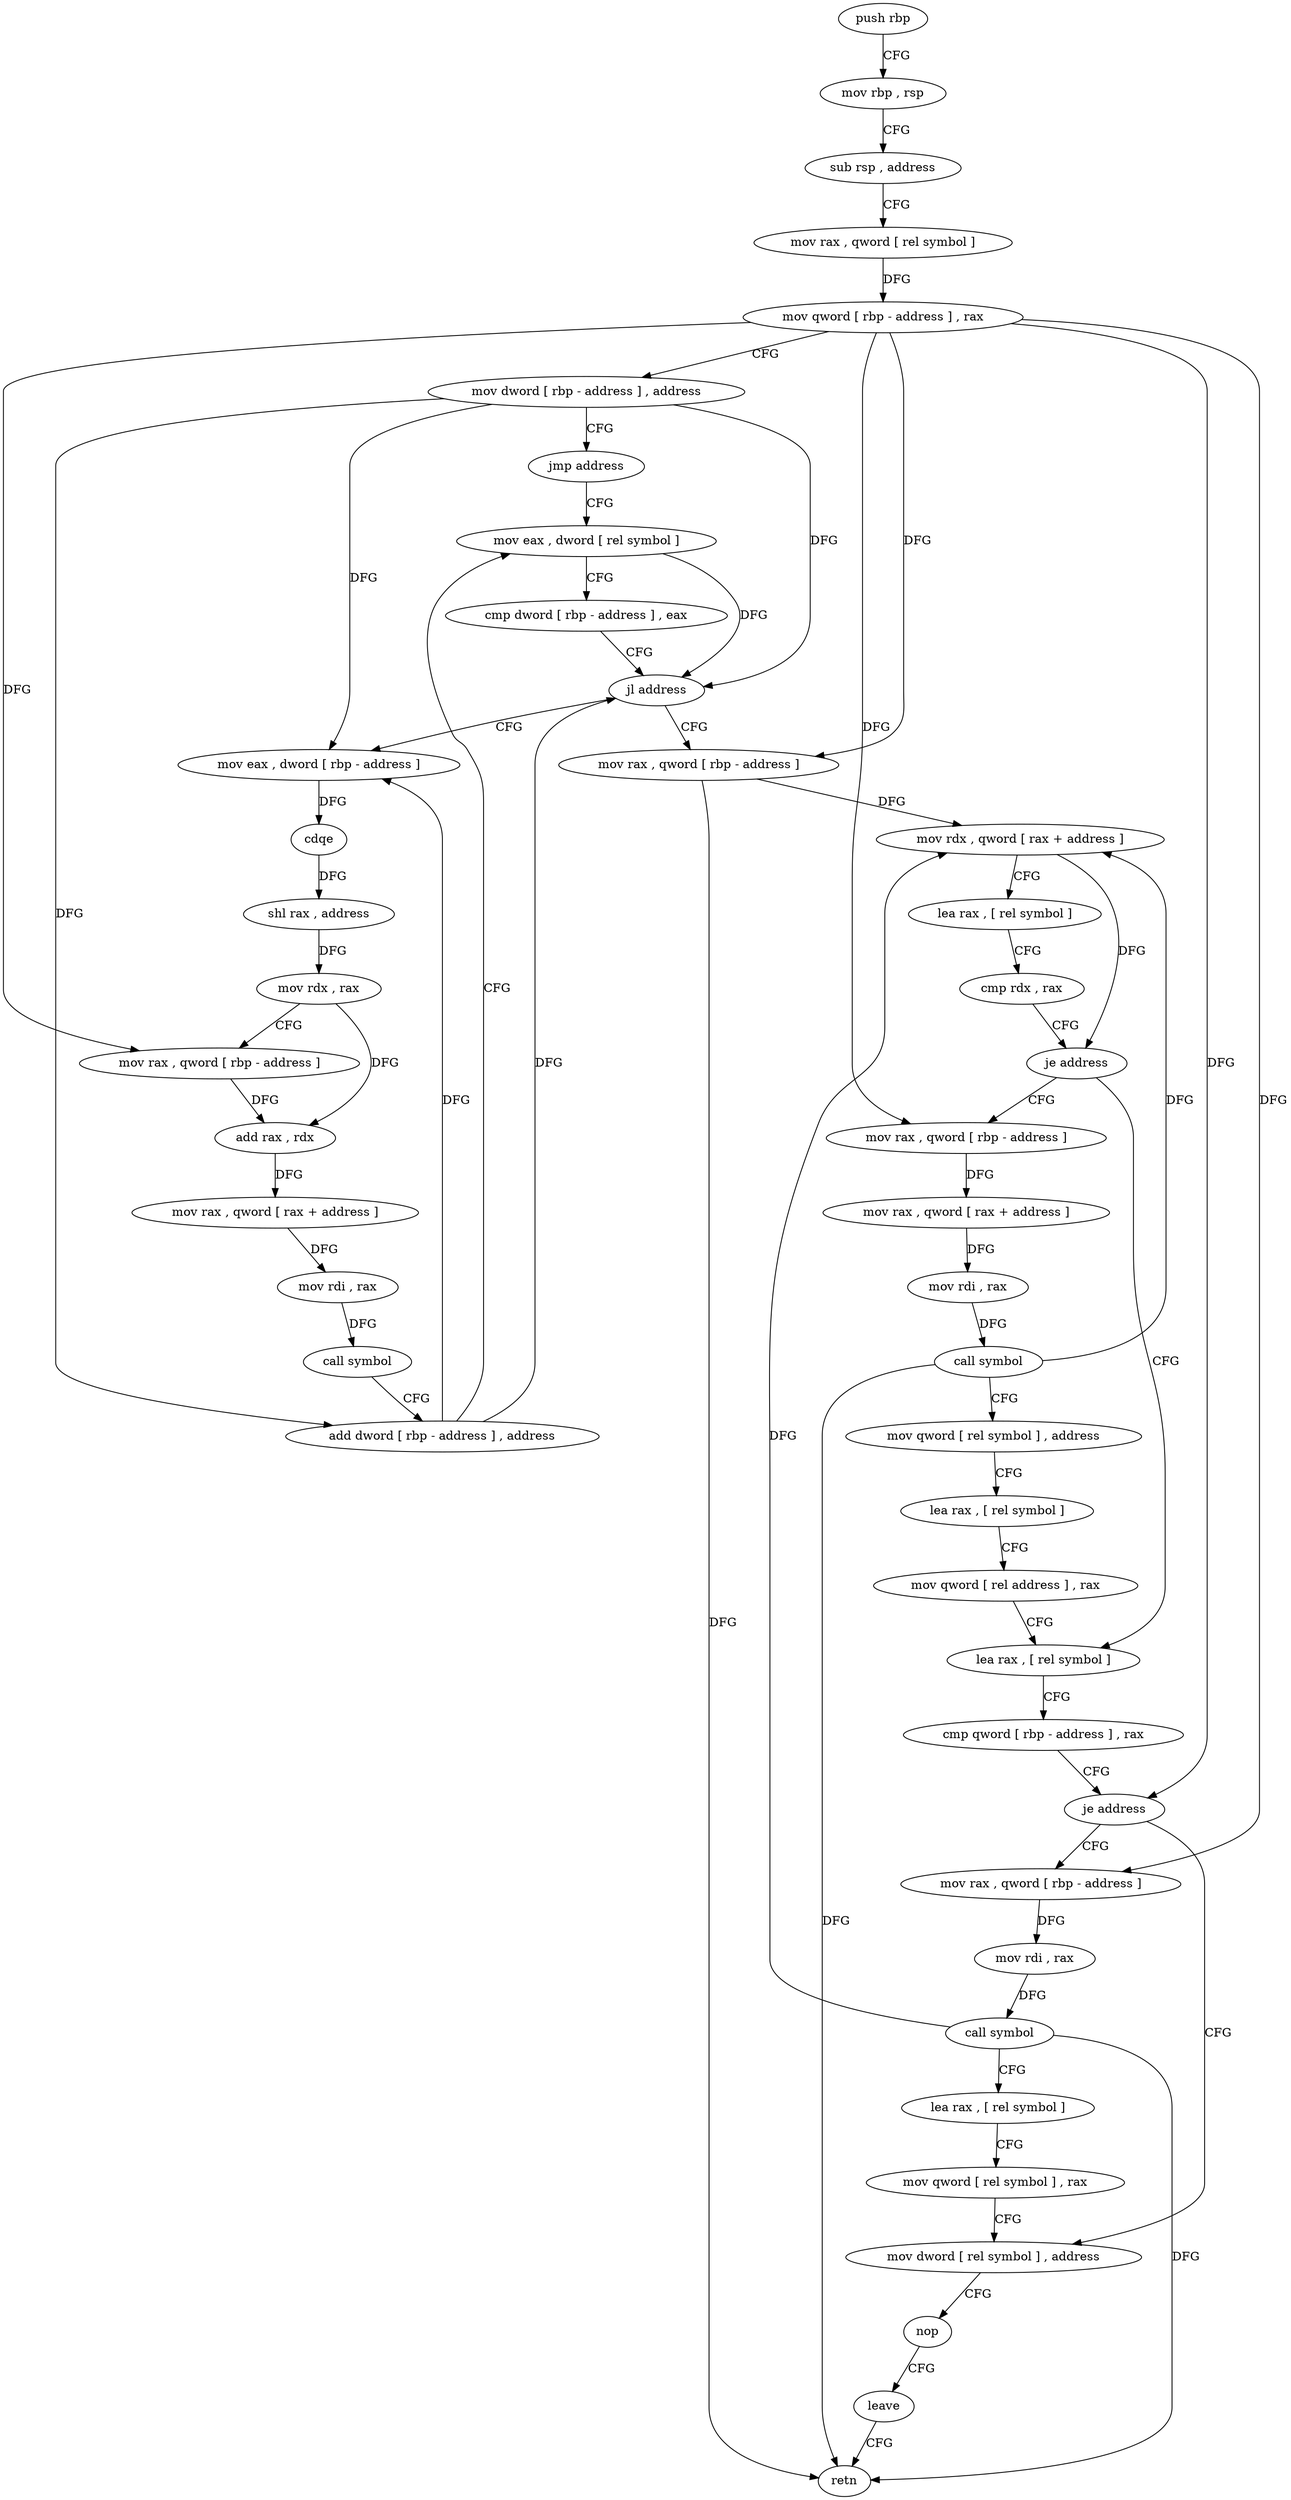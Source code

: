 digraph "func" {
"4233084" [label = "push rbp" ]
"4233085" [label = "mov rbp , rsp" ]
"4233088" [label = "sub rsp , address" ]
"4233092" [label = "mov rax , qword [ rel symbol ]" ]
"4233099" [label = "mov qword [ rbp - address ] , rax" ]
"4233103" [label = "mov dword [ rbp - address ] , address" ]
"4233110" [label = "jmp address" ]
"4233147" [label = "mov eax , dword [ rel symbol ]" ]
"4233153" [label = "cmp dword [ rbp - address ] , eax" ]
"4233156" [label = "jl address" ]
"4233112" [label = "mov eax , dword [ rbp - address ]" ]
"4233158" [label = "mov rax , qword [ rbp - address ]" ]
"4233115" [label = "cdqe" ]
"4233117" [label = "shl rax , address" ]
"4233121" [label = "mov rdx , rax" ]
"4233124" [label = "mov rax , qword [ rbp - address ]" ]
"4233128" [label = "add rax , rdx" ]
"4233131" [label = "mov rax , qword [ rax + address ]" ]
"4233135" [label = "mov rdi , rax" ]
"4233138" [label = "call symbol" ]
"4233143" [label = "add dword [ rbp - address ] , address" ]
"4233162" [label = "mov rdx , qword [ rax + address ]" ]
"4233166" [label = "lea rax , [ rel symbol ]" ]
"4233173" [label = "cmp rdx , rax" ]
"4233176" [label = "je address" ]
"4233219" [label = "lea rax , [ rel symbol ]" ]
"4233178" [label = "mov rax , qword [ rbp - address ]" ]
"4233226" [label = "cmp qword [ rbp - address ] , rax" ]
"4233230" [label = "je address" ]
"4233258" [label = "mov dword [ rel symbol ] , address" ]
"4233232" [label = "mov rax , qword [ rbp - address ]" ]
"4233182" [label = "mov rax , qword [ rax + address ]" ]
"4233186" [label = "mov rdi , rax" ]
"4233189" [label = "call symbol" ]
"4233194" [label = "mov qword [ rel symbol ] , address" ]
"4233205" [label = "lea rax , [ rel symbol ]" ]
"4233212" [label = "mov qword [ rel address ] , rax" ]
"4233268" [label = "nop" ]
"4233269" [label = "leave" ]
"4233270" [label = "retn" ]
"4233236" [label = "mov rdi , rax" ]
"4233239" [label = "call symbol" ]
"4233244" [label = "lea rax , [ rel symbol ]" ]
"4233251" [label = "mov qword [ rel symbol ] , rax" ]
"4233084" -> "4233085" [ label = "CFG" ]
"4233085" -> "4233088" [ label = "CFG" ]
"4233088" -> "4233092" [ label = "CFG" ]
"4233092" -> "4233099" [ label = "DFG" ]
"4233099" -> "4233103" [ label = "CFG" ]
"4233099" -> "4233124" [ label = "DFG" ]
"4233099" -> "4233158" [ label = "DFG" ]
"4233099" -> "4233230" [ label = "DFG" ]
"4233099" -> "4233178" [ label = "DFG" ]
"4233099" -> "4233232" [ label = "DFG" ]
"4233103" -> "4233110" [ label = "CFG" ]
"4233103" -> "4233156" [ label = "DFG" ]
"4233103" -> "4233112" [ label = "DFG" ]
"4233103" -> "4233143" [ label = "DFG" ]
"4233110" -> "4233147" [ label = "CFG" ]
"4233147" -> "4233153" [ label = "CFG" ]
"4233147" -> "4233156" [ label = "DFG" ]
"4233153" -> "4233156" [ label = "CFG" ]
"4233156" -> "4233112" [ label = "CFG" ]
"4233156" -> "4233158" [ label = "CFG" ]
"4233112" -> "4233115" [ label = "DFG" ]
"4233158" -> "4233162" [ label = "DFG" ]
"4233158" -> "4233270" [ label = "DFG" ]
"4233115" -> "4233117" [ label = "DFG" ]
"4233117" -> "4233121" [ label = "DFG" ]
"4233121" -> "4233124" [ label = "CFG" ]
"4233121" -> "4233128" [ label = "DFG" ]
"4233124" -> "4233128" [ label = "DFG" ]
"4233128" -> "4233131" [ label = "DFG" ]
"4233131" -> "4233135" [ label = "DFG" ]
"4233135" -> "4233138" [ label = "DFG" ]
"4233138" -> "4233143" [ label = "CFG" ]
"4233143" -> "4233147" [ label = "CFG" ]
"4233143" -> "4233112" [ label = "DFG" ]
"4233143" -> "4233156" [ label = "DFG" ]
"4233162" -> "4233166" [ label = "CFG" ]
"4233162" -> "4233176" [ label = "DFG" ]
"4233166" -> "4233173" [ label = "CFG" ]
"4233173" -> "4233176" [ label = "CFG" ]
"4233176" -> "4233219" [ label = "CFG" ]
"4233176" -> "4233178" [ label = "CFG" ]
"4233219" -> "4233226" [ label = "CFG" ]
"4233178" -> "4233182" [ label = "DFG" ]
"4233226" -> "4233230" [ label = "CFG" ]
"4233230" -> "4233258" [ label = "CFG" ]
"4233230" -> "4233232" [ label = "CFG" ]
"4233258" -> "4233268" [ label = "CFG" ]
"4233232" -> "4233236" [ label = "DFG" ]
"4233182" -> "4233186" [ label = "DFG" ]
"4233186" -> "4233189" [ label = "DFG" ]
"4233189" -> "4233194" [ label = "CFG" ]
"4233189" -> "4233162" [ label = "DFG" ]
"4233189" -> "4233270" [ label = "DFG" ]
"4233194" -> "4233205" [ label = "CFG" ]
"4233205" -> "4233212" [ label = "CFG" ]
"4233212" -> "4233219" [ label = "CFG" ]
"4233268" -> "4233269" [ label = "CFG" ]
"4233269" -> "4233270" [ label = "CFG" ]
"4233236" -> "4233239" [ label = "DFG" ]
"4233239" -> "4233244" [ label = "CFG" ]
"4233239" -> "4233162" [ label = "DFG" ]
"4233239" -> "4233270" [ label = "DFG" ]
"4233244" -> "4233251" [ label = "CFG" ]
"4233251" -> "4233258" [ label = "CFG" ]
}
